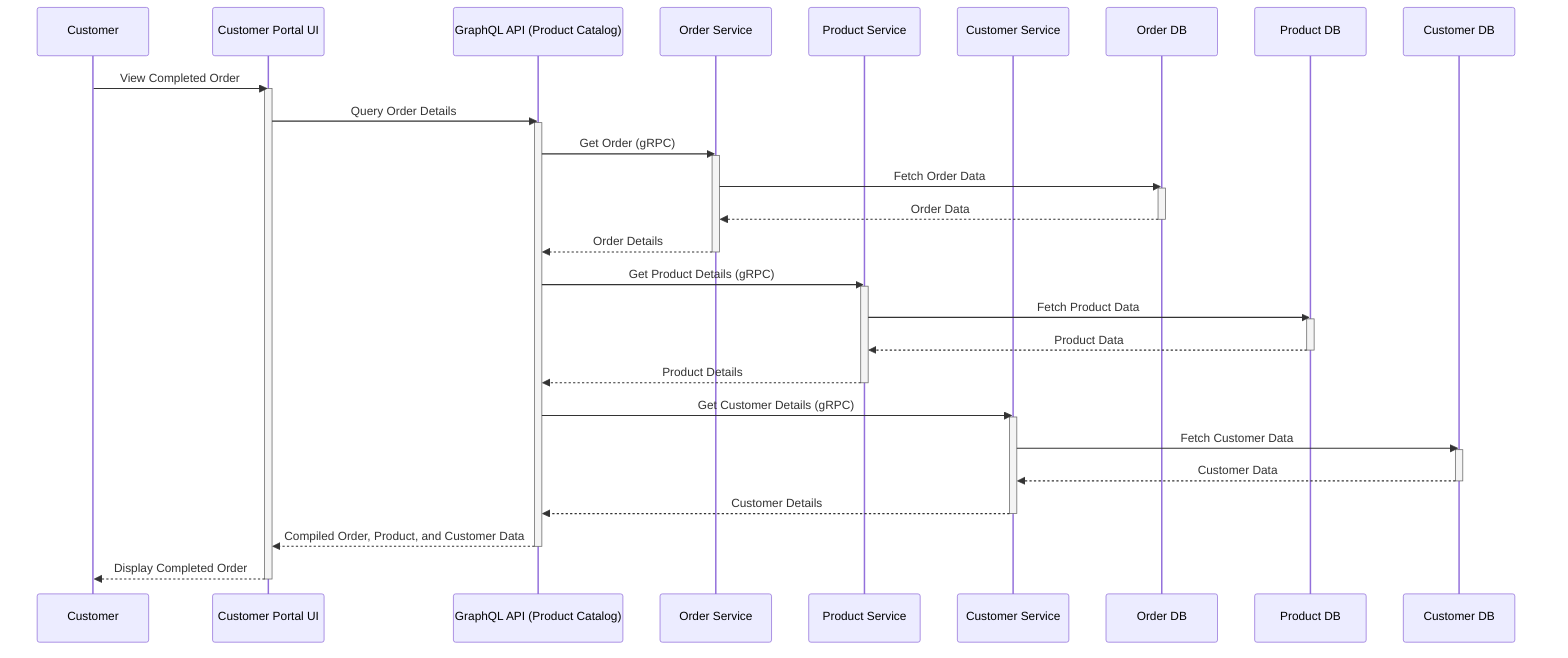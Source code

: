 sequenceDiagram
participant C as Customer
participant UI as Customer Portal UI
participant GQL as GraphQL API (Product Catalog)
participant OS as Order Service
participant PS as Product Service
participant CS as Customer Service
participant ODB as Order DB
participant PDB as Product DB
participant CDB as Customer DB

C->>UI: View Completed Order
activate UI
UI->>GQL: Query Order Details
activate GQL
GQL->>OS: Get Order (gRPC)
activate OS
OS->>ODB: Fetch Order Data
activate ODB
ODB-->>OS: Order Data
deactivate ODB
OS-->>GQL: Order Details
deactivate OS
GQL->>PS: Get Product Details (gRPC)
activate PS
PS->>PDB: Fetch Product Data
activate PDB
PDB-->>PS: Product Data
deactivate PDB
PS-->>GQL: Product Details
deactivate PS
GQL->>CS: Get Customer Details (gRPC)
activate CS
CS->>CDB: Fetch Customer Data
activate CDB
CDB-->>CS: Customer Data
deactivate CDB
CS-->>GQL: Customer Details
deactivate CS
GQL-->>UI: Compiled Order, Product, and Customer Data
deactivate GQL
UI-->>C: Display Completed Order
deactivate UI